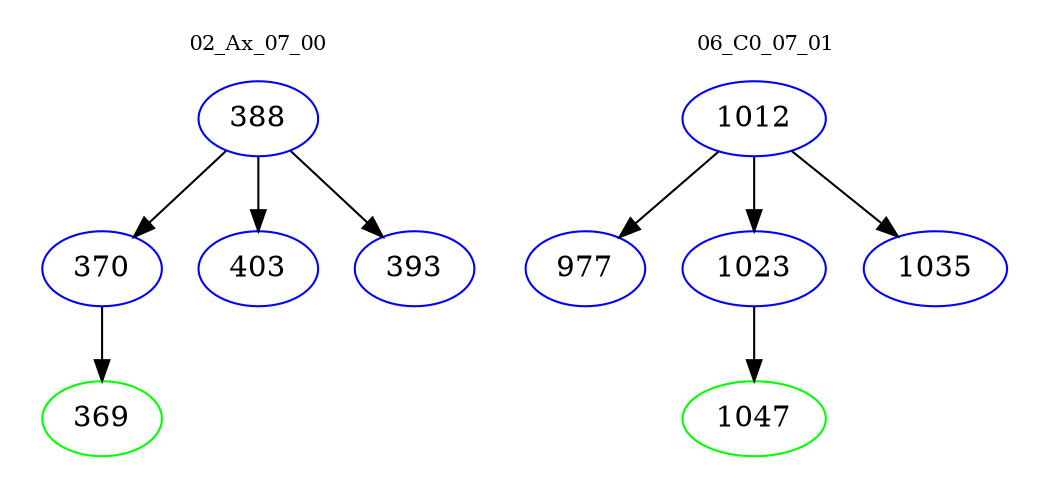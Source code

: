 digraph{
subgraph cluster_0 {
color = white
label = "02_Ax_07_00";
fontsize=10;
T0_388 [label="388", color="blue"]
T0_388 -> T0_370 [color="black"]
T0_370 [label="370", color="blue"]
T0_370 -> T0_369 [color="black"]
T0_369 [label="369", color="green"]
T0_388 -> T0_403 [color="black"]
T0_403 [label="403", color="blue"]
T0_388 -> T0_393 [color="black"]
T0_393 [label="393", color="blue"]
}
subgraph cluster_1 {
color = white
label = "06_C0_07_01";
fontsize=10;
T1_1012 [label="1012", color="blue"]
T1_1012 -> T1_977 [color="black"]
T1_977 [label="977", color="blue"]
T1_1012 -> T1_1023 [color="black"]
T1_1023 [label="1023", color="blue"]
T1_1023 -> T1_1047 [color="black"]
T1_1047 [label="1047", color="green"]
T1_1012 -> T1_1035 [color="black"]
T1_1035 [label="1035", color="blue"]
}
}
